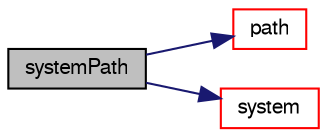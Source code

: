 digraph "systemPath"
{
  bgcolor="transparent";
  edge [fontname="FreeSans",fontsize="10",labelfontname="FreeSans",labelfontsize="10"];
  node [fontname="FreeSans",fontsize="10",shape=record];
  rankdir="LR";
  Node388 [label="systemPath",height=0.2,width=0.4,color="black", fillcolor="grey75", style="filled", fontcolor="black"];
  Node388 -> Node389 [color="midnightblue",fontsize="10",style="solid",fontname="FreeSans"];
  Node389 [label="path",height=0.2,width=0.4,color="red",URL="$a26354.html#a3a68a482f9904838898709bec94fedc5",tooltip="Return path. "];
  Node388 -> Node392 [color="midnightblue",fontsize="10",style="solid",fontname="FreeSans"];
  Node392 [label="system",height=0.2,width=0.4,color="red",URL="$a26354.html#aa71c1aaf0f9ddefd39d5ff4061ec6386",tooltip="Return system name. "];
}
